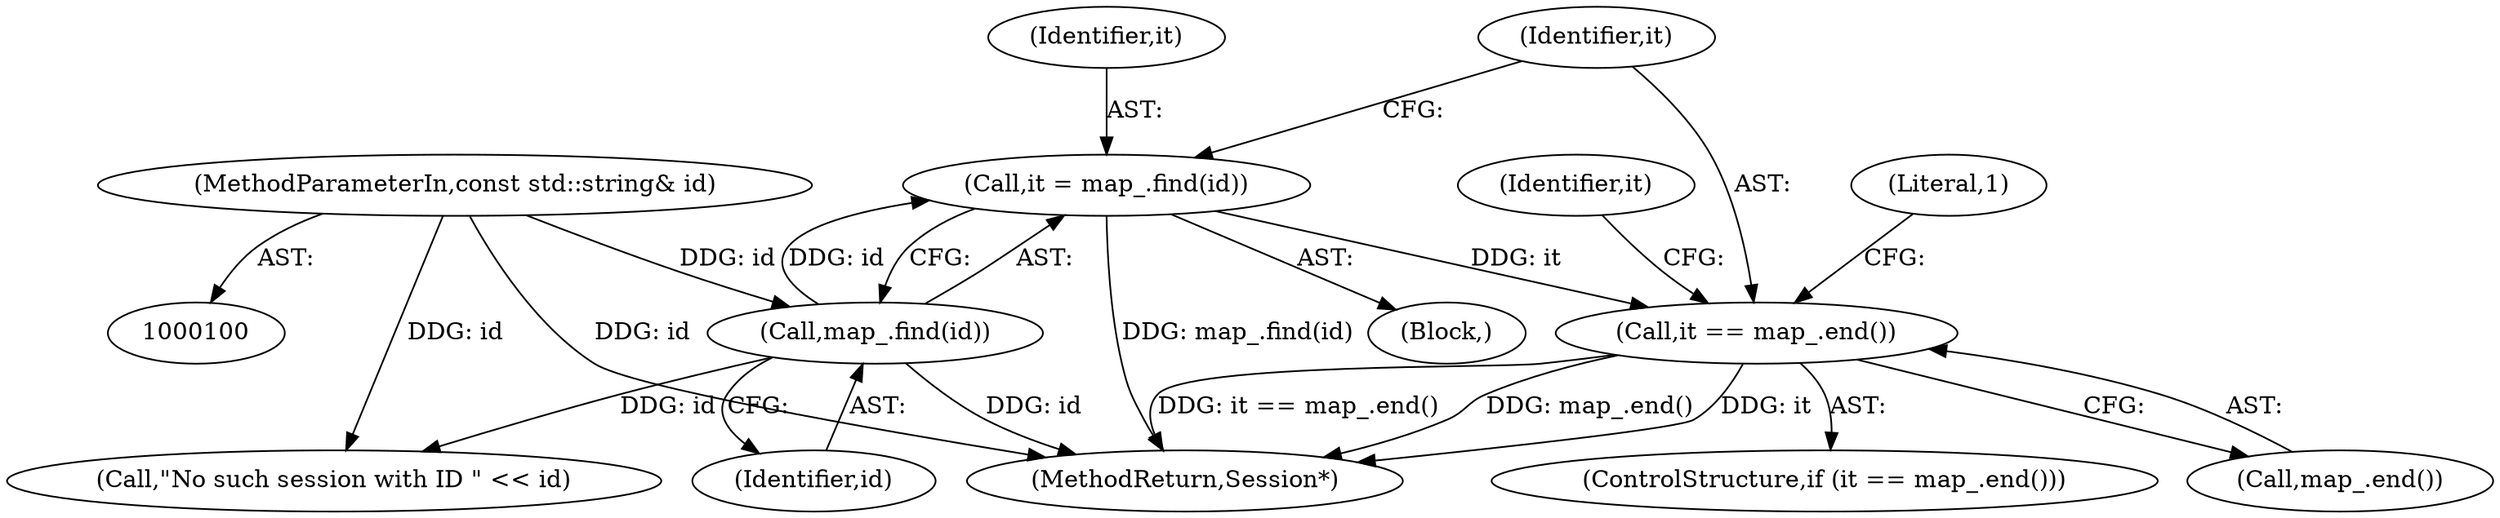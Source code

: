 digraph "1_Chrome_4ab22cfc619ee8ff17a8c50e289ec3b30731ceba_11@del" {
"1000110" [label="(Call,it == map_.end())"];
"1000105" [label="(Call,it = map_.find(id))"];
"1000107" [label="(Call,map_.find(id))"];
"1000101" [label="(MethodParameterIn,const std::string& id)"];
"1000102" [label="(Block,)"];
"1000105" [label="(Call,it = map_.find(id))"];
"1000111" [label="(Identifier,it)"];
"1000101" [label="(MethodParameterIn,const std::string& id)"];
"1000107" [label="(Call,map_.find(id))"];
"1000117" [label="(Call,\"No such session with ID \" << id)"];
"1000126" [label="(MethodReturn,Session*)"];
"1000106" [label="(Identifier,it)"];
"1000108" [label="(Identifier,id)"];
"1000109" [label="(ControlStructure,if (it == map_.end()))"];
"1000110" [label="(Call,it == map_.end())"];
"1000112" [label="(Call,map_.end())"];
"1000116" [label="(Literal,1)"];
"1000124" [label="(Identifier,it)"];
"1000110" -> "1000109"  [label="AST: "];
"1000110" -> "1000112"  [label="CFG: "];
"1000111" -> "1000110"  [label="AST: "];
"1000112" -> "1000110"  [label="AST: "];
"1000116" -> "1000110"  [label="CFG: "];
"1000124" -> "1000110"  [label="CFG: "];
"1000110" -> "1000126"  [label="DDG: map_.end()"];
"1000110" -> "1000126"  [label="DDG: it"];
"1000110" -> "1000126"  [label="DDG: it == map_.end()"];
"1000105" -> "1000110"  [label="DDG: it"];
"1000105" -> "1000102"  [label="AST: "];
"1000105" -> "1000107"  [label="CFG: "];
"1000106" -> "1000105"  [label="AST: "];
"1000107" -> "1000105"  [label="AST: "];
"1000111" -> "1000105"  [label="CFG: "];
"1000105" -> "1000126"  [label="DDG: map_.find(id)"];
"1000107" -> "1000105"  [label="DDG: id"];
"1000107" -> "1000108"  [label="CFG: "];
"1000108" -> "1000107"  [label="AST: "];
"1000107" -> "1000126"  [label="DDG: id"];
"1000101" -> "1000107"  [label="DDG: id"];
"1000107" -> "1000117"  [label="DDG: id"];
"1000101" -> "1000100"  [label="AST: "];
"1000101" -> "1000126"  [label="DDG: id"];
"1000101" -> "1000117"  [label="DDG: id"];
}
